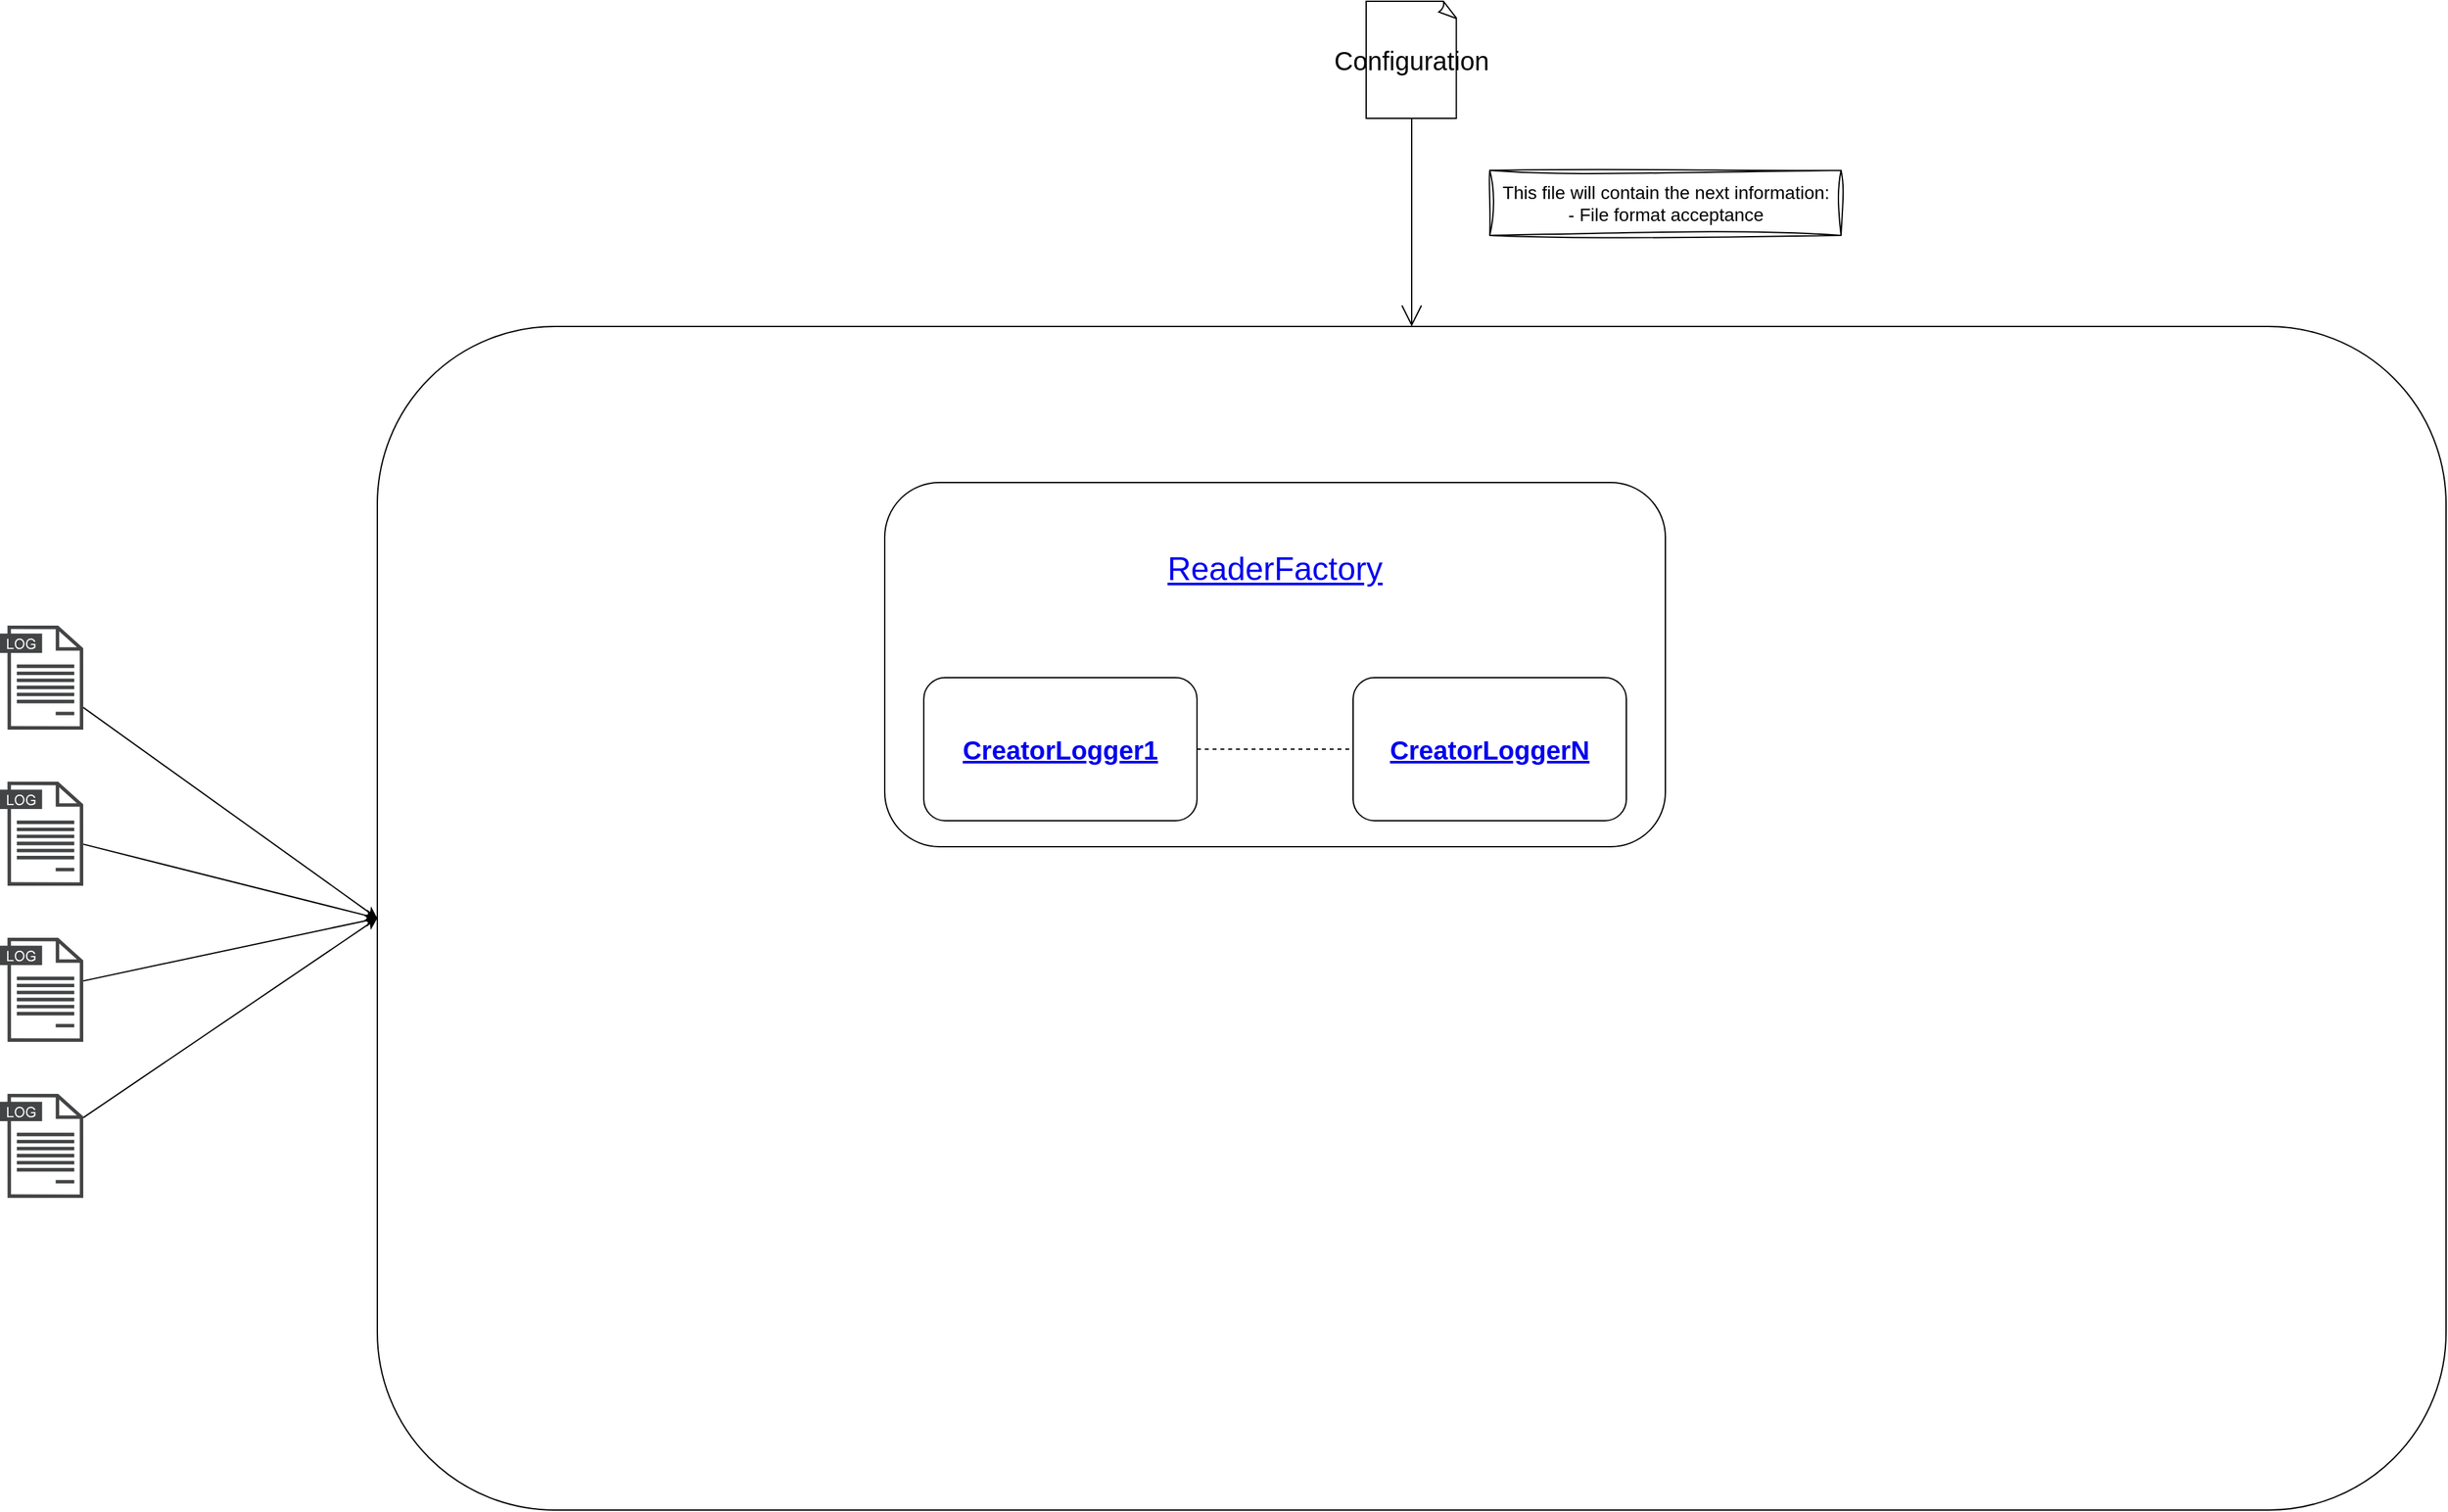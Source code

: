 <mxfile>
    <diagram id="bBMcodfVtcfw5usGv5iT" name="MainApp">
        <mxGraphModel dx="1837" dy="1028" grid="1" gridSize="10" guides="1" tooltips="1" connect="1" arrows="1" fold="1" page="1" pageScale="1" pageWidth="3300" pageHeight="4681" math="0" shadow="0">
            <root>
                <mxCell id="0"/>
                <mxCell id="1" parent="0"/>
                <mxCell id="6" value="" style="rounded=1;whiteSpace=wrap;html=1;glass=0;shadow=0;" parent="1" vertex="1">
                    <mxGeometry x="450" y="450" width="1590" height="910" as="geometry"/>
                </mxCell>
                <mxCell id="wZvcBfZZ0eKTIO7_lsfg-59" value="" style="rounded=1;whiteSpace=wrap;html=1;shadow=0;glass=0;sketch=0;fontSize=20;" parent="1" vertex="1">
                    <mxGeometry x="840" y="570" width="600" height="280" as="geometry"/>
                </mxCell>
                <mxCell id="dCX7kcEs3efE6uBIiXTB-59" style="edgeStyle=none;html=1;entryX=0;entryY=0.5;entryDx=0;entryDy=0;" parent="1" source="2" target="6" edge="1">
                    <mxGeometry relative="1" as="geometry"/>
                </mxCell>
                <mxCell id="2" value="" style="sketch=0;pointerEvents=1;shadow=0;dashed=0;html=1;strokeColor=none;fillColor=#434445;aspect=fixed;labelPosition=center;verticalLabelPosition=bottom;verticalAlign=top;align=center;outlineConnect=0;shape=mxgraph.vvd.log_files;" parent="1" vertex="1">
                    <mxGeometry x="160" y="800" width="64" height="80" as="geometry"/>
                </mxCell>
                <mxCell id="dCX7kcEs3efE6uBIiXTB-60" style="edgeStyle=none;html=1;entryX=0;entryY=0.5;entryDx=0;entryDy=0;" parent="1" source="3" target="6" edge="1">
                    <mxGeometry relative="1" as="geometry"/>
                </mxCell>
                <mxCell id="3" value="" style="sketch=0;pointerEvents=1;shadow=0;dashed=0;html=1;strokeColor=none;fillColor=#434445;aspect=fixed;labelPosition=center;verticalLabelPosition=bottom;verticalAlign=top;align=center;outlineConnect=0;shape=mxgraph.vvd.log_files;" parent="1" vertex="1">
                    <mxGeometry x="160" y="920" width="64" height="80" as="geometry"/>
                </mxCell>
                <mxCell id="dCX7kcEs3efE6uBIiXTB-61" style="edgeStyle=none;html=1;entryX=0;entryY=0.5;entryDx=0;entryDy=0;" parent="1" source="4" target="6" edge="1">
                    <mxGeometry relative="1" as="geometry"/>
                </mxCell>
                <mxCell id="4" value="" style="sketch=0;pointerEvents=1;shadow=0;dashed=0;html=1;strokeColor=none;fillColor=#434445;aspect=fixed;labelPosition=center;verticalLabelPosition=bottom;verticalAlign=top;align=center;outlineConnect=0;shape=mxgraph.vvd.log_files;" parent="1" vertex="1">
                    <mxGeometry x="160" y="1040" width="64" height="80" as="geometry"/>
                </mxCell>
                <mxCell id="dCX7kcEs3efE6uBIiXTB-58" style="edgeStyle=none;html=1;entryX=0;entryY=0.5;entryDx=0;entryDy=0;" parent="1" source="5" target="6" edge="1">
                    <mxGeometry relative="1" as="geometry"/>
                </mxCell>
                <mxCell id="5" value="" style="sketch=0;pointerEvents=1;shadow=0;dashed=0;html=1;strokeColor=none;fillColor=#434445;aspect=fixed;labelPosition=center;verticalLabelPosition=bottom;verticalAlign=top;align=center;outlineConnect=0;shape=mxgraph.vvd.log_files;" parent="1" vertex="1">
                    <mxGeometry x="160" y="680" width="64" height="80" as="geometry"/>
                </mxCell>
                <mxCell id="57" style="edgeStyle=none;html=1;exitX=0.5;exitY=0;exitDx=0;exitDy=0;strokeColor=default;endArrow=block;endFill=0;" parent="1" edge="1">
                    <mxGeometry relative="1" as="geometry">
                        <mxPoint x="760" y="1120" as="sourcePoint"/>
                    </mxGeometry>
                </mxCell>
                <mxCell id="58" style="edgeStyle=none;html=1;exitX=0.5;exitY=0;exitDx=0;exitDy=0;entryX=0.646;entryY=1.018;entryDx=0;entryDy=0;entryPerimeter=0;strokeColor=default;endArrow=block;endFill=0;" parent="1" edge="1">
                    <mxGeometry relative="1" as="geometry">
                        <mxPoint x="980" y="1120" as="sourcePoint"/>
                    </mxGeometry>
                </mxCell>
                <mxCell id="wZvcBfZZ0eKTIO7_lsfg-61" style="edgeStyle=none;html=1;exitX=1;exitY=0.5;exitDx=0;exitDy=0;strokeColor=default;strokeWidth=1;fontSize=20;endArrow=none;endFill=0;startSize=14;endSize=14;dashed=1;jumpSize=12;" parent="1" source="AQ2jiPaw9DGYPv4RK-Az-58" target="wZvcBfZZ0eKTIO7_lsfg-58" edge="1">
                    <mxGeometry relative="1" as="geometry"/>
                </mxCell>
                <mxCell id="AQ2jiPaw9DGYPv4RK-Az-58" value="&lt;a href=&quot;data:page/id,quYX0pBTjU__-8fjuOrZ&quot;&gt;CreatorLogger1&lt;/a&gt;" style="rounded=1;whiteSpace=wrap;html=1;shadow=0;glass=0;sketch=0;fontSize=20;fontStyle=1" parent="1" vertex="1">
                    <mxGeometry x="870" y="720" width="210" height="110" as="geometry"/>
                </mxCell>
                <mxCell id="DQQ5DRhES7BRGbNhYyXa-61" style="edgeStyle=none;html=1;entryX=0.5;entryY=0;entryDx=0;entryDy=0;strokeColor=default;strokeWidth=1;fontSize=20;endArrow=open;endFill=0;startSize=14;endSize=14;" parent="1" source="DQQ5DRhES7BRGbNhYyXa-60" target="6" edge="1">
                    <mxGeometry relative="1" as="geometry"/>
                </mxCell>
                <mxCell id="DQQ5DRhES7BRGbNhYyXa-60" value="Configuration" style="whiteSpace=wrap;html=1;shape=mxgraph.basic.document;rounded=1;shadow=0;glass=0;sketch=0;fontSize=20;" parent="1" vertex="1">
                    <mxGeometry x="1210" y="200" width="70" height="90" as="geometry"/>
                </mxCell>
                <mxCell id="wZvcBfZZ0eKTIO7_lsfg-58" value="&lt;a href=&quot;data:page/id,quYX0pBTjU__-8fjuOrZ&quot;&gt;CreatorLoggerN&lt;/a&gt;" style="rounded=1;whiteSpace=wrap;html=1;shadow=0;glass=0;sketch=0;fontSize=20;fontStyle=1" parent="1" vertex="1">
                    <mxGeometry x="1200" y="720" width="210" height="110" as="geometry"/>
                </mxCell>
                <mxCell id="wZvcBfZZ0eKTIO7_lsfg-64" value="&lt;a href=&quot;data:page/id,quYX0pBTjU__-8fjuOrZ&quot;&gt;ReaderFactory&lt;/a&gt;" style="text;html=1;strokeColor=none;fillColor=none;align=center;verticalAlign=middle;whiteSpace=wrap;rounded=0;shadow=0;glass=0;sketch=0;fontSize=25;" parent="1" vertex="1">
                    <mxGeometry x="1065" y="620" width="150" height="30" as="geometry"/>
                </mxCell>
                <mxCell id="59" value="&lt;font style=&quot;font-size: 14px;&quot;&gt;This file will contain the next information:&lt;br&gt;- File format acceptance&lt;/font&gt;" style="text;html=1;align=center;verticalAlign=middle;resizable=0;points=[];autosize=1;strokeColor=default;fillColor=none;rounded=0;sketch=1;curveFitting=1;jiggle=2;strokeWidth=1;" vertex="1" parent="1">
                    <mxGeometry x="1305" y="330" width="270" height="50" as="geometry"/>
                </mxCell>
            </root>
        </mxGraphModel>
    </diagram>
    <diagram id="quYX0pBTjU__-8fjuOrZ" name="ReaderFactory">
        <mxGraphModel dx="1102" dy="617" grid="1" gridSize="10" guides="1" tooltips="1" connect="1" arrows="1" fold="1" page="1" pageScale="1" pageWidth="3300" pageHeight="4681" math="0" shadow="0">
            <root>
                <mxCell id="0"/>
                <mxCell id="1" parent="0"/>
                <mxCell id="ffOFzBO32SZuxP9ZtNyj-3" style="edgeStyle=none;html=1;strokeColor=default;strokeWidth=1;endArrow=block;endFill=0;entryX=0.25;entryY=0;entryDx=0;entryDy=0;dashed=1;endSize=14;arcSize=20;startSize=14;" parent="1" source="6zstme_u392JDnVGY2Ku-1" target="6zstme_u392JDnVGY2Ku-7" edge="1">
                    <mxGeometry relative="1" as="geometry">
                        <Array as="points">
                            <mxPoint x="440" y="280"/>
                            <mxPoint x="510" y="280"/>
                        </Array>
                    </mxGeometry>
                </mxCell>
                <mxCell id="6zstme_u392JDnVGY2Ku-1" value="LoggerInfo1" style="swimlane;fontStyle=1;align=center;verticalAlign=top;childLayout=stackLayout;horizontal=1;startSize=26;horizontalStack=0;resizeParent=1;resizeParentMax=0;resizeLast=0;collapsible=1;marginBottom=0;rounded=1;shadow=0;glass=0;sketch=0;" parent="1" vertex="1">
                    <mxGeometry x="360" y="80" width="160" height="140" as="geometry"/>
                </mxCell>
                <mxCell id="6zstme_u392JDnVGY2Ku-2" value="+ string: timestamp" style="text;strokeColor=none;fillColor=none;align=left;verticalAlign=top;spacingLeft=4;spacingRight=4;overflow=hidden;rotatable=0;points=[[0,0.5],[1,0.5]];portConstraint=eastwest;rounded=1;shadow=0;glass=0;sketch=0;" parent="6zstme_u392JDnVGY2Ku-1" vertex="1">
                    <mxGeometry y="26" width="160" height="26" as="geometry"/>
                </mxCell>
                <mxCell id="6zstme_u392JDnVGY2Ku-3" value="+ string: severity" style="text;strokeColor=none;fillColor=none;align=left;verticalAlign=top;spacingLeft=4;spacingRight=4;overflow=hidden;rotatable=0;points=[[0,0.5],[1,0.5]];portConstraint=eastwest;rounded=1;shadow=0;glass=0;sketch=0;" parent="6zstme_u392JDnVGY2Ku-1" vertex="1">
                    <mxGeometry y="52" width="160" height="26" as="geometry"/>
                </mxCell>
                <mxCell id="6zstme_u392JDnVGY2Ku-4" value="+ string: origin" style="text;strokeColor=none;fillColor=none;align=left;verticalAlign=top;spacingLeft=4;spacingRight=4;overflow=hidden;rotatable=0;points=[[0,0.5],[1,0.5]];portConstraint=eastwest;rounded=1;shadow=0;glass=0;sketch=0;" parent="6zstme_u392JDnVGY2Ku-1" vertex="1">
                    <mxGeometry y="78" width="160" height="26" as="geometry"/>
                </mxCell>
                <mxCell id="6zstme_u392JDnVGY2Ku-5" value="+ string: message" style="text;strokeColor=none;fillColor=none;align=left;verticalAlign=top;spacingLeft=4;spacingRight=4;overflow=hidden;rotatable=0;points=[[0,0.5],[1,0.5]];portConstraint=eastwest;rounded=1;shadow=0;glass=0;sketch=0;" parent="6zstme_u392JDnVGY2Ku-1" vertex="1">
                    <mxGeometry y="104" width="160" height="26" as="geometry"/>
                </mxCell>
                <mxCell id="6zstme_u392JDnVGY2Ku-6" value="" style="line;strokeWidth=1;fillColor=none;align=left;verticalAlign=middle;spacingTop=-1;spacingLeft=3;spacingRight=3;rotatable=0;labelPosition=right;points=[];portConstraint=eastwest;strokeColor=inherit;rounded=1;shadow=0;glass=0;sketch=0;" parent="6zstme_u392JDnVGY2Ku-1" vertex="1">
                    <mxGeometry y="130" width="160" height="10" as="geometry"/>
                </mxCell>
                <mxCell id="6zstme_u392JDnVGY2Ku-7" value="IReader" style="swimlane;fontStyle=1;align=center;verticalAlign=top;childLayout=stackLayout;horizontal=1;startSize=26;horizontalStack=0;resizeParent=1;resizeParentMax=0;resizeLast=0;collapsible=1;marginBottom=0;rounded=1;shadow=0;glass=0;sketch=0;" parent="1" vertex="1">
                    <mxGeometry x="470" y="350" width="160" height="86" as="geometry"/>
                </mxCell>
                <mxCell id="6zstme_u392JDnVGY2Ku-8" value="+ field: type" style="text;strokeColor=none;fillColor=none;align=left;verticalAlign=top;spacingLeft=4;spacingRight=4;overflow=hidden;rotatable=0;points=[[0,0.5],[1,0.5]];portConstraint=eastwest;rounded=1;shadow=0;glass=0;sketch=0;" parent="6zstme_u392JDnVGY2Ku-7" vertex="1">
                    <mxGeometry y="26" width="160" height="26" as="geometry"/>
                </mxCell>
                <mxCell id="6zstme_u392JDnVGY2Ku-9" value="" style="line;strokeWidth=1;fillColor=none;align=left;verticalAlign=middle;spacingTop=-1;spacingLeft=3;spacingRight=3;rotatable=0;labelPosition=right;points=[];portConstraint=eastwest;strokeColor=inherit;rounded=1;shadow=0;glass=0;sketch=0;" parent="6zstme_u392JDnVGY2Ku-7" vertex="1">
                    <mxGeometry y="52" width="160" height="8" as="geometry"/>
                </mxCell>
                <mxCell id="6zstme_u392JDnVGY2Ku-10" value="+ method(type): read" style="text;strokeColor=none;fillColor=none;align=left;verticalAlign=top;spacingLeft=4;spacingRight=4;overflow=hidden;rotatable=0;points=[[0,0.5],[1,0.5]];portConstraint=eastwest;rounded=1;shadow=0;glass=0;sketch=0;" parent="6zstme_u392JDnVGY2Ku-7" vertex="1">
                    <mxGeometry y="60" width="160" height="26" as="geometry"/>
                </mxCell>
                <mxCell id="ffOFzBO32SZuxP9ZtNyj-4" style="edgeStyle=none;html=1;entryX=0.75;entryY=0;entryDx=0;entryDy=0;strokeColor=default;strokeWidth=1;endArrow=block;endFill=0;dashed=1;endSize=14;arcSize=20;startSize=14;" parent="1" source="6zstme_u392JDnVGY2Ku-11" target="6zstme_u392JDnVGY2Ku-7" edge="1">
                    <mxGeometry relative="1" as="geometry">
                        <Array as="points">
                            <mxPoint x="640" y="280"/>
                            <mxPoint x="590" y="280"/>
                        </Array>
                    </mxGeometry>
                </mxCell>
                <mxCell id="6zstme_u392JDnVGY2Ku-11" value="LoggerInfo2" style="swimlane;fontStyle=1;align=center;verticalAlign=top;childLayout=stackLayout;horizontal=1;startSize=26;horizontalStack=0;resizeParent=1;resizeParentMax=0;resizeLast=0;collapsible=1;marginBottom=0;rounded=1;shadow=0;glass=0;sketch=0;arcSize=0;" parent="1" vertex="1">
                    <mxGeometry x="560" y="80" width="160" height="140" as="geometry"/>
                </mxCell>
                <mxCell id="6zstme_u392JDnVGY2Ku-12" value="+ string: timestamp" style="text;strokeColor=none;fillColor=none;align=left;verticalAlign=top;spacingLeft=4;spacingRight=4;overflow=hidden;rotatable=0;points=[[0,0.5],[1,0.5]];portConstraint=eastwest;rounded=1;shadow=0;glass=0;sketch=0;" parent="6zstme_u392JDnVGY2Ku-11" vertex="1">
                    <mxGeometry y="26" width="160" height="26" as="geometry"/>
                </mxCell>
                <mxCell id="6zstme_u392JDnVGY2Ku-13" value="+ string: severity" style="text;strokeColor=none;fillColor=none;align=left;verticalAlign=top;spacingLeft=4;spacingRight=4;overflow=hidden;rotatable=0;points=[[0,0.5],[1,0.5]];portConstraint=eastwest;rounded=1;shadow=0;glass=0;sketch=0;" parent="6zstme_u392JDnVGY2Ku-11" vertex="1">
                    <mxGeometry y="52" width="160" height="26" as="geometry"/>
                </mxCell>
                <mxCell id="6zstme_u392JDnVGY2Ku-14" value="+ string: origin" style="text;strokeColor=none;fillColor=none;align=left;verticalAlign=top;spacingLeft=4;spacingRight=4;overflow=hidden;rotatable=0;points=[[0,0.5],[1,0.5]];portConstraint=eastwest;rounded=1;shadow=0;glass=0;sketch=0;" parent="6zstme_u392JDnVGY2Ku-11" vertex="1">
                    <mxGeometry y="78" width="160" height="26" as="geometry"/>
                </mxCell>
                <mxCell id="6zstme_u392JDnVGY2Ku-15" value="+ string: message" style="text;strokeColor=none;fillColor=none;align=left;verticalAlign=top;spacingLeft=4;spacingRight=4;overflow=hidden;rotatable=0;points=[[0,0.5],[1,0.5]];portConstraint=eastwest;rounded=1;shadow=0;glass=0;sketch=0;" parent="6zstme_u392JDnVGY2Ku-11" vertex="1">
                    <mxGeometry y="104" width="160" height="26" as="geometry"/>
                </mxCell>
                <mxCell id="6zstme_u392JDnVGY2Ku-16" value="" style="line;strokeWidth=1;fillColor=none;align=left;verticalAlign=middle;spacingTop=-1;spacingLeft=3;spacingRight=3;rotatable=0;labelPosition=right;points=[];portConstraint=eastwest;strokeColor=inherit;rounded=1;shadow=0;glass=0;sketch=0;" parent="6zstme_u392JDnVGY2Ku-11" vertex="1">
                    <mxGeometry y="130" width="160" height="10" as="geometry"/>
                </mxCell>
                <mxCell id="ffOFzBO32SZuxP9ZtNyj-1" style="edgeStyle=none;html=1;strokeColor=default;endArrow=block;endFill=0;strokeWidth=1;entryX=0.352;entryY=1.042;entryDx=0;entryDy=0;entryPerimeter=0;endSize=14;arcSize=20;startSize=14;" parent="1" source="6zstme_u392JDnVGY2Ku-17" target="6zstme_u392JDnVGY2Ku-28" edge="1">
                    <mxGeometry relative="1" as="geometry">
                        <Array as="points">
                            <mxPoint x="360" y="680"/>
                            <mxPoint x="520" y="680"/>
                        </Array>
                    </mxGeometry>
                </mxCell>
                <mxCell id="6zstme_u392JDnVGY2Ku-17" value="CreatorReaderLogger1" style="swimlane;fontStyle=1;align=center;verticalAlign=top;childLayout=stackLayout;horizontal=1;startSize=26;horizontalStack=0;resizeParent=1;resizeParentMax=0;resizeLast=0;collapsible=1;marginBottom=0;rounded=1;shadow=0;glass=0;sketch=0;" parent="1" vertex="1">
                    <mxGeometry x="280" y="720" width="160" height="86" as="geometry"/>
                </mxCell>
                <mxCell id="6zstme_u392JDnVGY2Ku-18" value="+ field: type" style="text;strokeColor=none;fillColor=none;align=left;verticalAlign=top;spacingLeft=4;spacingRight=4;overflow=hidden;rotatable=0;points=[[0,0.5],[1,0.5]];portConstraint=eastwest;rounded=1;shadow=0;glass=0;sketch=0;" parent="6zstme_u392JDnVGY2Ku-17" vertex="1">
                    <mxGeometry y="26" width="160" height="26" as="geometry"/>
                </mxCell>
                <mxCell id="6zstme_u392JDnVGY2Ku-19" value="" style="line;strokeWidth=1;fillColor=none;align=left;verticalAlign=middle;spacingTop=-1;spacingLeft=3;spacingRight=3;rotatable=0;labelPosition=right;points=[];portConstraint=eastwest;strokeColor=inherit;rounded=1;shadow=0;glass=0;sketch=0;" parent="6zstme_u392JDnVGY2Ku-17" vertex="1">
                    <mxGeometry y="52" width="160" height="8" as="geometry"/>
                </mxCell>
                <mxCell id="6zstme_u392JDnVGY2Ku-20" value="+ CreateReader(type): read" style="text;strokeColor=none;fillColor=none;align=left;verticalAlign=top;spacingLeft=4;spacingRight=4;overflow=hidden;rotatable=0;points=[[0,0.5],[1,0.5]];portConstraint=eastwest;rounded=1;shadow=0;glass=0;sketch=0;" parent="6zstme_u392JDnVGY2Ku-17" vertex="1">
                    <mxGeometry y="60" width="160" height="26" as="geometry"/>
                </mxCell>
                <mxCell id="ffOFzBO32SZuxP9ZtNyj-2" style="edgeStyle=none;html=1;entryX=0.552;entryY=1.033;entryDx=0;entryDy=0;entryPerimeter=0;strokeColor=default;strokeWidth=1;endArrow=block;endFill=0;endSize=14;arcSize=20;startSize=14;" parent="1" source="6zstme_u392JDnVGY2Ku-21" target="6zstme_u392JDnVGY2Ku-28" edge="1">
                    <mxGeometry relative="1" as="geometry">
                        <Array as="points">
                            <mxPoint x="720" y="680"/>
                            <mxPoint x="560" y="680"/>
                        </Array>
                    </mxGeometry>
                </mxCell>
                <mxCell id="6zstme_u392JDnVGY2Ku-21" value="CreatorReaderLogger2" style="swimlane;fontStyle=1;align=center;verticalAlign=top;childLayout=stackLayout;horizontal=1;startSize=26;horizontalStack=0;resizeParent=1;resizeParentMax=0;resizeLast=0;collapsible=1;marginBottom=0;rounded=1;shadow=0;glass=0;sketch=0;" parent="1" vertex="1">
                    <mxGeometry x="640" y="720" width="160" height="86" as="geometry"/>
                </mxCell>
                <mxCell id="6zstme_u392JDnVGY2Ku-22" value="+ field: type" style="text;strokeColor=none;fillColor=none;align=left;verticalAlign=top;spacingLeft=4;spacingRight=4;overflow=hidden;rotatable=0;points=[[0,0.5],[1,0.5]];portConstraint=eastwest;rounded=1;shadow=0;glass=0;sketch=0;" parent="6zstme_u392JDnVGY2Ku-21" vertex="1">
                    <mxGeometry y="26" width="160" height="26" as="geometry"/>
                </mxCell>
                <mxCell id="6zstme_u392JDnVGY2Ku-23" value="" style="line;strokeWidth=1;fillColor=none;align=left;verticalAlign=middle;spacingTop=-1;spacingLeft=3;spacingRight=3;rotatable=0;labelPosition=right;points=[];portConstraint=eastwest;strokeColor=inherit;rounded=1;shadow=0;glass=0;sketch=0;" parent="6zstme_u392JDnVGY2Ku-21" vertex="1">
                    <mxGeometry y="52" width="160" height="8" as="geometry"/>
                </mxCell>
                <mxCell id="6zstme_u392JDnVGY2Ku-24" value="+ CreateReader(type): read" style="text;strokeColor=none;fillColor=none;align=left;verticalAlign=top;spacingLeft=4;spacingRight=4;overflow=hidden;rotatable=0;points=[[0,0.5],[1,0.5]];portConstraint=eastwest;rounded=1;shadow=0;glass=0;sketch=0;" parent="6zstme_u392JDnVGY2Ku-21" vertex="1">
                    <mxGeometry y="60" width="160" height="26" as="geometry"/>
                </mxCell>
                <mxCell id="ffOFzBO32SZuxP9ZtNyj-5" style="edgeStyle=none;html=1;entryX=0.497;entryY=1.115;entryDx=0;entryDy=0;entryPerimeter=0;strokeColor=default;strokeWidth=1;endArrow=open;endFill=0;endSize=14;arcSize=20;startSize=14;" parent="1" source="6zstme_u392JDnVGY2Ku-25" target="6zstme_u392JDnVGY2Ku-10" edge="1">
                    <mxGeometry relative="1" as="geometry"/>
                </mxCell>
                <mxCell id="6zstme_u392JDnVGY2Ku-25" value="CreatorReader" style="swimlane;fontStyle=1;align=center;verticalAlign=top;childLayout=stackLayout;horizontal=1;startSize=26;horizontalStack=0;resizeParent=1;resizeParentMax=0;resizeLast=0;collapsible=1;marginBottom=0;rounded=1;shadow=0;glass=0;sketch=0;" parent="1" vertex="1">
                    <mxGeometry x="445" y="520" width="210" height="86" as="geometry"/>
                </mxCell>
                <mxCell id="6zstme_u392JDnVGY2Ku-26" value="+ field: type" style="text;strokeColor=none;fillColor=none;align=left;verticalAlign=top;spacingLeft=4;spacingRight=4;overflow=hidden;rotatable=0;points=[[0,0.5],[1,0.5]];portConstraint=eastwest;rounded=1;shadow=0;glass=0;sketch=0;" parent="6zstme_u392JDnVGY2Ku-25" vertex="1">
                    <mxGeometry y="26" width="210" height="26" as="geometry"/>
                </mxCell>
                <mxCell id="6zstme_u392JDnVGY2Ku-27" value="" style="line;strokeWidth=1;fillColor=none;align=left;verticalAlign=middle;spacingTop=-1;spacingLeft=3;spacingRight=3;rotatable=0;labelPosition=right;points=[];portConstraint=eastwest;strokeColor=inherit;rounded=1;shadow=0;glass=0;sketch=0;" parent="6zstme_u392JDnVGY2Ku-25" vertex="1">
                    <mxGeometry y="52" width="210" height="8" as="geometry"/>
                </mxCell>
                <mxCell id="6zstme_u392JDnVGY2Ku-28" value="+ CreateReader(type): read" style="text;strokeColor=none;fillColor=none;align=left;verticalAlign=top;spacingLeft=4;spacingRight=4;overflow=hidden;rotatable=0;points=[[0,0.5],[1,0.5]];portConstraint=eastwest;rounded=1;shadow=0;glass=0;sketch=0;" parent="6zstme_u392JDnVGY2Ku-25" vertex="1">
                    <mxGeometry y="60" width="210" height="26" as="geometry"/>
                </mxCell>
            </root>
        </mxGraphModel>
    </diagram>
</mxfile>